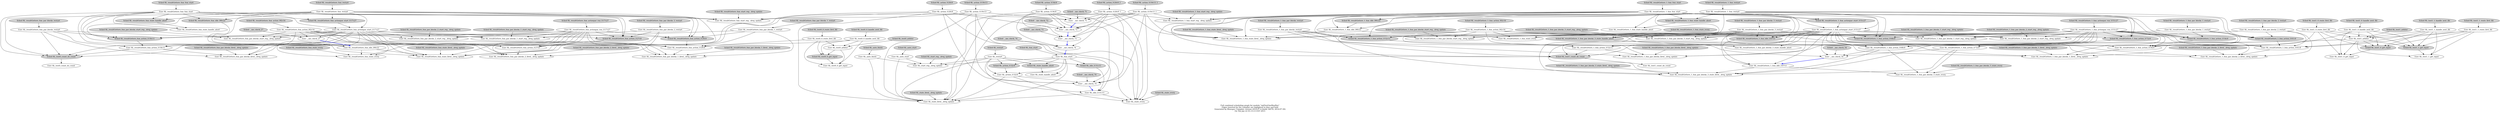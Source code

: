 strict digraph "combined (full)" {
"Sched RL_test0_count_do_count" [style=filled, shape=ellipse];
"Exec RL_test0_count_do_count" [shape=ellipse];
"Sched RL_test0_arbiter" [style=filled, shape=ellipse];
"Exec RL_test0_arbiter" [shape=ellipse];
"Sched RL_test0_0_get_input" [style=filled, shape=ellipse];
"Exec RL_test0_0_get_input" [shape=ellipse];
"Sched RL_test0_0_route_first_flit" [style=filled, shape=ellipse];
"Exec RL_test0_0_route_first_flit" [shape=ellipse];
"Sched RL_test0_0_handle_next_flit" [style=filled, shape=ellipse];
"Exec RL_test0_0_handle_next_flit" [shape=ellipse];
"Sched RL_test1_count_do_count" [style=filled, shape=ellipse];
"Exec RL_test1_count_do_count" [shape=ellipse];
"Sched RL_test1_arbiter" [style=filled, shape=ellipse];
"Exec RL_test1_arbiter" [shape=ellipse];
"Sched RL_test1_0_get_input" [style=filled, shape=ellipse];
"Exec RL_test1_0_get_input" [shape=ellipse];
"Sched RL_test1_0_route_first_flit" [style=filled, shape=ellipse];
"Exec RL_test1_0_route_first_flit" [shape=ellipse];
"Sched RL_test1_0_handle_next_flit" [style=filled, shape=ellipse];
"Exec RL_test1_0_handle_next_flit" [shape=ellipse];
"Sched RL_test1_1_get_input" [style=filled, shape=ellipse];
"Exec RL_test1_1_get_input" [shape=ellipse];
"Sched RL_test1_1_route_first_flit" [style=filled, shape=ellipse];
"Exec RL_test1_1_route_first_flit" [shape=ellipse];
"Sched RL_test1_1_handle_next_flit" [style=filled, shape=ellipse];
"Exec RL_test1_1_handle_next_flit" [shape=ellipse];
"Sched RL_resultGetters_fsm_start_reg__dreg_update" [style=filled, shape=ellipse];
"Exec RL_resultGetters_fsm_start_reg__dreg_update" [shape=ellipse];
"Sched RL_resultGetters_fsm_state_handle_abort" [style=filled, shape=ellipse];
"Exec RL_resultGetters_fsm_state_handle_abort" [shape=ellipse];
"Sched RL_resultGetters_fsm_state_fired__dreg_update" [style=filled, shape=ellipse];
"Exec RL_resultGetters_fsm_state_fired__dreg_update" [shape=ellipse];
"Sched RL_resultGetters_fsm_state_every" [style=filled, shape=ellipse];
"Exec RL_resultGetters_fsm_state_every" [shape=ellipse];
"Sched RL_resultGetters_fsm_par_blocks_start_reg__dreg_update" [style=filled, shape=ellipse];
"Exec RL_resultGetters_fsm_par_blocks_start_reg__dreg_update" [shape=ellipse];
"Sched RL_resultGetters_fsm_par_blocks_fired__dreg_update" [style=filled, shape=ellipse];
"Exec RL_resultGetters_fsm_par_blocks_fired__dreg_update" [shape=ellipse];
"Sched RL_resultGetters_fsm_par_blocks_restart" [style=filled, shape=ellipse];
"Exec RL_resultGetters_fsm_par_blocks_restart" [shape=ellipse];
"Sched RL_resultGetters_fsm_par_blocks_1_start_reg__dreg_update" [style=filled, shape=ellipse];
"Exec RL_resultGetters_fsm_par_blocks_1_start_reg__dreg_update" [shape=ellipse];
"Sched RL_resultGetters_fsm_par_blocks_1_fired__dreg_update" [style=filled, shape=ellipse];
"Exec RL_resultGetters_fsm_par_blocks_1_fired__dreg_update" [shape=ellipse];
"Sched RL_resultGetters_fsm_par_blocks_1_restart" [style=filled, shape=ellipse];
"Exec RL_resultGetters_fsm_par_blocks_1_restart" [shape=ellipse];
"Sched RL_resultGetters_fsm_par_blocks_2_start_reg__dreg_update" [style=filled, shape=ellipse];
"Exec RL_resultGetters_fsm_par_blocks_2_start_reg__dreg_update" [shape=ellipse];
"Sched RL_resultGetters_fsm_par_blocks_2_fired__dreg_update" [style=filled, shape=ellipse];
"Exec RL_resultGetters_fsm_par_blocks_2_fired__dreg_update" [shape=ellipse];
"Sched RL_resultGetters_fsm_par_blocks_2_restart" [style=filled, shape=ellipse];
"Exec RL_resultGetters_fsm_par_blocks_2_restart" [shape=ellipse];
"Sched RL_resultGetters_fsm_restart" [style=filled, shape=ellipse];
"Exec RL_resultGetters_fsm_restart" [shape=ellipse];
"Sched RL_resultGetters_fsm_actionpar_start_l117c27" [style=filled, shape=ellipse];
"Exec RL_resultGetters_fsm_actionpar_start_l117c27" [shape=ellipse];
"Sched RL_resultGetters_fsm_action_l92c16" [style=filled, shape=ellipse];
"Exec RL_resultGetters_fsm_action_l92c16" [shape=ellipse];
"Sched RL_resultGetters_fsm_action_l127c9" [style=filled, shape=ellipse];
"Exec RL_resultGetters_fsm_action_l127c9" [shape=ellipse];
"Sched RL_resultGetters_fsm_action_l120c9" [style=filled, shape=ellipse];
"Exec RL_resultGetters_fsm_action_l120c9" [shape=ellipse];
"Sched RL_resultGetters_fsm_action_l118c11" [style=filled, shape=ellipse];
"Exec RL_resultGetters_fsm_action_l118c11" [shape=ellipse];
"Sched RL_resultGetters_fsm_actionpar_run_l117c27" [style=filled, shape=ellipse];
"Exec RL_resultGetters_fsm_actionpar_run_l117c27" [shape=ellipse];
"Sched RL_resultGetters_fsm_idle_l90c22" [style=filled, shape=ellipse];
"Exec RL_resultGetters_fsm_idle_l90c22" [shape=ellipse];
"Sched RL_resultGetters_fsm_fsm_start" [style=filled, shape=ellipse];
"Exec RL_resultGetters_fsm_fsm_start" [shape=ellipse];
"Sched RL_resultGetters_1_fsm_start_reg__dreg_update" [style=filled, shape=ellipse];
"Exec RL_resultGetters_1_fsm_start_reg__dreg_update" [shape=ellipse];
"Sched RL_resultGetters_1_fsm_state_handle_abort" [style=filled, shape=ellipse];
"Exec RL_resultGetters_1_fsm_state_handle_abort" [shape=ellipse];
"Sched RL_resultGetters_1_fsm_state_fired__dreg_update" [style=filled, shape=ellipse];
"Exec RL_resultGetters_1_fsm_state_fired__dreg_update" [shape=ellipse];
"Sched RL_resultGetters_1_fsm_state_every" [style=filled, shape=ellipse];
"Exec RL_resultGetters_1_fsm_state_every" [shape=ellipse];
"Sched RL_resultGetters_1_fsm_par_blocks_start_reg__dreg_update" [style=filled, shape=ellipse];
"Exec RL_resultGetters_1_fsm_par_blocks_start_reg__dreg_update" [shape=ellipse];
"Sched RL_resultGetters_1_fsm_par_blocks_fired__dreg_update" [style=filled, shape=ellipse];
"Exec RL_resultGetters_1_fsm_par_blocks_fired__dreg_update" [shape=ellipse];
"Sched RL_resultGetters_1_fsm_par_blocks_restart" [style=filled, shape=ellipse];
"Exec RL_resultGetters_1_fsm_par_blocks_restart" [shape=ellipse];
"Sched RL_resultGetters_1_fsm_par_blocks_1_start_reg__dreg_update" [style=filled, shape=ellipse];
"Exec RL_resultGetters_1_fsm_par_blocks_1_start_reg__dreg_update" [shape=ellipse];
"Sched RL_resultGetters_1_fsm_par_blocks_1_fired__dreg_update" [style=filled, shape=ellipse];
"Exec RL_resultGetters_1_fsm_par_blocks_1_fired__dreg_update" [shape=ellipse];
"Sched RL_resultGetters_1_fsm_par_blocks_1_restart" [style=filled, shape=ellipse];
"Exec RL_resultGetters_1_fsm_par_blocks_1_restart" [shape=ellipse];
"Sched RL_resultGetters_1_fsm_par_blocks_2_start_reg__dreg_update" [style=filled, shape=ellipse];
"Exec RL_resultGetters_1_fsm_par_blocks_2_start_reg__dreg_update" [shape=ellipse];
"Sched RL_resultGetters_1_fsm_par_blocks_2_fired__dreg_update" [style=filled, shape=ellipse];
"Exec RL_resultGetters_1_fsm_par_blocks_2_fired__dreg_update" [shape=ellipse];
"Sched RL_resultGetters_1_fsm_par_blocks_2_restart" [style=filled, shape=ellipse];
"Exec RL_resultGetters_1_fsm_par_blocks_2_restart" [shape=ellipse];
"Sched RL_resultGetters_1_fsm_par_blocks_3_start_reg__dreg_update" [style=filled, shape=ellipse];
"Exec RL_resultGetters_1_fsm_par_blocks_3_start_reg__dreg_update" [shape=ellipse];
"Sched RL_resultGetters_1_fsm_par_blocks_3_state_handle_abort" [style=filled, shape=ellipse];
"Exec RL_resultGetters_1_fsm_par_blocks_3_state_handle_abort" [shape=ellipse];
"Sched RL_resultGetters_1_fsm_par_blocks_3_state_fired__dreg_update" [style=filled, shape=ellipse];
"Exec RL_resultGetters_1_fsm_par_blocks_3_state_fired__dreg_update" [shape=ellipse];
"Sched RL_resultGetters_1_fsm_par_blocks_3_state_every" [style=filled, shape=ellipse];
"Exec RL_resultGetters_1_fsm_par_blocks_3_state_every" [shape=ellipse];
"Sched RL_resultGetters_1_fsm_par_blocks_3_restart" [style=filled, shape=ellipse];
"Exec RL_resultGetters_1_fsm_par_blocks_3_restart" [shape=ellipse];
"Sched RL_resultGetters_1_fsm_restart" [style=filled, shape=ellipse];
"Exec RL_resultGetters_1_fsm_restart" [shape=ellipse];
"Sched RL_resultGetters_1_fsm_action_l168c9" [style=filled, shape=ellipse];
"Exec RL_resultGetters_1_fsm_action_l168c9" [shape=ellipse];
"Sched RL_resultGetters_1_fsm_action_l172c9" [style=filled, shape=ellipse];
"Exec RL_resultGetters_1_fsm_action_l172c9" [shape=ellipse];
"Sched RL_resultGetters_1_fsm_actionpar_start_l151c27" [style=filled, shape=ellipse];
"Exec RL_resultGetters_1_fsm_actionpar_start_l151c27" [shape=ellipse];
"Sched RL_resultGetters_1_fsm_action_l92c16" [style=filled, shape=ellipse];
"Exec RL_resultGetters_1_fsm_action_l92c16" [shape=ellipse];
"Sched RL_resultGetters_1_fsm_action_l161c9" [style=filled, shape=ellipse];
"Exec RL_resultGetters_1_fsm_action_l161c9" [shape=ellipse];
"Sched RL_resultGetters_1_fsm_action_l154c9" [style=filled, shape=ellipse];
"Exec RL_resultGetters_1_fsm_action_l154c9" [shape=ellipse];
"Sched RL_resultGetters_1_fsm_action_l152c11" [style=filled, shape=ellipse];
"Exec RL_resultGetters_1_fsm_action_l152c11" [shape=ellipse];
"Sched RL_resultGetters_1_fsm_actionpar_run_l151c27" [style=filled, shape=ellipse];
"Exec RL_resultGetters_1_fsm_actionpar_run_l151c27" [shape=ellipse];
"Sched RL_resultGetters_1_fsm_idle_l90c22" [style=filled, shape=ellipse];
"Exec RL_resultGetters_1_fsm_idle_l90c22" [shape=ellipse];
"Sched RL_resultGetters_1_fsm_idle_l167c5" [style=filled, shape=ellipse];
"Exec RL_resultGetters_1_fsm_idle_l167c5" [shape=ellipse];
"Sched RL_resultGetters_1_fsm_fsm_start" [style=filled, shape=ellipse];
"Exec RL_resultGetters_1_fsm_fsm_start" [shape=ellipse];
"Sched RL_start_reg__dreg_update" [style=filled, shape=ellipse];
"Exec RL_start_reg__dreg_update" [shape=ellipse];
"Sched RL_state_handle_abort" [style=filled, shape=ellipse];
"Exec RL_state_handle_abort" [shape=ellipse];
"Sched RL_state_fired__dreg_update" [style=filled, shape=ellipse];
"Exec RL_state_fired__dreg_update" [shape=ellipse];
"Sched RL_state_every" [style=filled, shape=ellipse];
"Exec RL_state_every" [shape=ellipse];
"Sched RL_restart" [style=filled, shape=ellipse];
"Exec RL_restart" [shape=ellipse];
"Sched RL_action_l132c9" [style=filled, shape=ellipse];
"Exec RL_action_l132c9" [shape=ellipse];
"Sched RL_action_l119c13" [style=filled, shape=ellipse];
"Exec RL_action_l119c13" [shape=ellipse];
"Sched RL_action_l120c9" [style=filled, shape=ellipse];
"Exec RL_action_l120c9" [shape=ellipse];
"Sched RL_action_l119c13_1" [style=filled, shape=ellipse];
"Exec RL_action_l119c13_1" [shape=ellipse];
"Sched RL_action_l120c9_1" [style=filled, shape=ellipse];
"Exec RL_action_l120c9_1" [shape=ellipse];
"Sched RL_action_l134c9" [style=filled, shape=ellipse];
"Exec RL_action_l134c9" [shape=ellipse];
"Sched RL_idle_l131c15" [style=filled, shape=ellipse];
"Exec RL_idle_l131c15" [shape=ellipse];
"Sched RL_fsm_start" [style=filled, shape=ellipse];
"Exec RL_fsm_start" [shape=ellipse];
"Sched RL_auto_start" [style=filled, shape=ellipse];
"Exec RL_auto_start" [shape=ellipse];
"Sched RL_auto_finish" [style=filled, shape=ellipse];
"Exec RL_auto_finish" [shape=ellipse];
"Sched __me_check_27" [style=filled, shape=ellipse];
"Exec __me_check_27" [shape=ellipse];
"Sched __me_check_54" [style=filled, shape=ellipse];
"Exec __me_check_54" [shape=ellipse];
"Sched __me_check_70" [style=filled, shape=ellipse];
"Exec __me_check_70" [shape=ellipse];
"Sched __me_check_71" [style=filled, shape=ellipse];
"Exec __me_check_71" [shape=ellipse];
"Sched __me_check_72" [style=filled, shape=ellipse];
"Exec __me_check_72" [shape=ellipse];
"Sched __me_check_73" [style=filled, shape=ellipse];
"Exec __me_check_73" [shape=ellipse];
"Sched __me_check_74" [style=filled, shape=ellipse];
"Exec __me_check_74" [shape=ellipse];
"Sched __me_check_27"->"Exec __me_check_27";
"Exec __me_check_27"->"Exec RL_resultGetters_fsm_idle_l90c22" [style=bold, color=blue];
"Sched __me_check_54"->"Exec __me_check_54";
"Exec __me_check_54"->"Exec RL_resultGetters_1_fsm_idle_l167c5" [style=bold, color=blue];
"Sched __me_check_70"->"Exec __me_check_70";
"Exec __me_check_70"->"Exec RL_idle_l131c15" [style=bold, color=blue];
"Sched __me_check_71"->"Exec __me_check_71";
"Exec __me_check_71"->"Exec __me_check_72" [style=bold, color=blue];
"Sched __me_check_72"->"Exec __me_check_72";
"Exec __me_check_72"->"Exec __me_check_73" [style=bold, color=blue];
"Sched __me_check_73"->"Exec __me_check_73";
"Exec __me_check_73"->"Exec __me_check_74" [style=bold, color=blue];
"Sched __me_check_74"->"Exec __me_check_74";
"Exec __me_check_74"->"Exec RL_fsm_start" [style=bold, color=blue];
"Sched RL_restart"->"Exec RL_restart";
"Exec RL_restart"->"Sched RL_action_l132c9";
"Exec RL_restart"->"Exec RL_action_l132c9";
"Exec RL_restart"->"Sched RL_idle_l131c15";
"Exec RL_restart"->"Exec RL_idle_l131c15";
"Exec RL_restart"->"Exec RL_start_reg__dreg_update";
"Exec RL_restart"->"Sched RL_state_handle_abort";
"Exec RL_restart"->"Exec RL_state_fired__dreg_update";
"Sched RL_action_l132c9"->"Exec RL_action_l132c9";
"Exec RL_action_l132c9"->"Exec __me_check_70";
"Exec RL_action_l132c9"->"Exec RL_state_every";
"Exec RL_action_l132c9"->"Exec RL_state_fired__dreg_update";
"Sched RL_action_l119c13"->"Exec RL_action_l119c13";
"Exec RL_action_l119c13"->"Exec __me_check_70";
"Exec RL_action_l119c13"->"Exec __me_check_71";
"Exec RL_action_l119c13"->"Exec RL_resultGetters_fsm_start_reg__dreg_update";
"Exec RL_action_l119c13"->"Exec RL_resultGetters_fsm_state_fired__dreg_update";
"Exec RL_action_l119c13"->"Exec RL_state_every";
"Exec RL_action_l119c13"->"Exec RL_state_fired__dreg_update";
"Sched RL_action_l120c9"->"Exec RL_action_l120c9";
"Exec RL_action_l120c9"->"Exec __me_check_70";
"Exec RL_action_l120c9"->"Exec __me_check_71";
"Exec RL_action_l120c9"->"Exec __me_check_72";
"Exec RL_action_l120c9"->"Exec RL_resultGetters_fsm_start_reg__dreg_update";
"Exec RL_action_l120c9"->"Exec RL_resultGetters_fsm_state_fired__dreg_update";
"Exec RL_action_l120c9"->"Exec RL_state_every";
"Exec RL_action_l120c9"->"Exec RL_state_fired__dreg_update";
"Sched RL_action_l119c13_1"->"Exec RL_action_l119c13_1";
"Exec RL_action_l119c13_1"->"Exec __me_check_70";
"Exec RL_action_l119c13_1"->"Exec __me_check_71";
"Exec RL_action_l119c13_1"->"Exec __me_check_72";
"Exec RL_action_l119c13_1"->"Exec __me_check_73";
"Exec RL_action_l119c13_1"->"Exec RL_resultGetters_1_fsm_start_reg__dreg_update";
"Exec RL_action_l119c13_1"->"Exec RL_resultGetters_1_fsm_state_fired__dreg_update";
"Exec RL_action_l119c13_1"->"Exec RL_state_every";
"Exec RL_action_l119c13_1"->"Exec RL_state_fired__dreg_update";
"Sched RL_action_l120c9_1"->"Exec RL_action_l120c9_1";
"Exec RL_action_l120c9_1"->"Exec __me_check_70";
"Exec RL_action_l120c9_1"->"Exec __me_check_71";
"Exec RL_action_l120c9_1"->"Exec __me_check_72";
"Exec RL_action_l120c9_1"->"Exec __me_check_73";
"Exec RL_action_l120c9_1"->"Exec __me_check_74";
"Exec RL_action_l120c9_1"->"Exec RL_resultGetters_1_fsm_start_reg__dreg_update";
"Exec RL_action_l120c9_1"->"Exec RL_resultGetters_1_fsm_state_fired__dreg_update";
"Exec RL_action_l120c9_1"->"Exec RL_state_every";
"Exec RL_action_l120c9_1"->"Exec RL_state_fired__dreg_update";
"Sched RL_action_l134c9"->"Exec RL_action_l134c9";
"Exec RL_action_l134c9"->"Exec __me_check_70";
"Exec RL_action_l134c9"->"Exec __me_check_71";
"Exec RL_action_l134c9"->"Exec __me_check_72";
"Exec RL_action_l134c9"->"Exec __me_check_73";
"Exec RL_action_l134c9"->"Exec __me_check_74";
"Exec RL_action_l134c9"->"Exec RL_state_every";
"Exec RL_action_l134c9"->"Exec RL_state_fired__dreg_update";
"Sched RL_idle_l131c15"->"Exec RL_idle_l131c15";
"Exec RL_idle_l131c15"->"Exec RL_state_every";
"Exec RL_idle_l131c15"->"Exec RL_state_fired__dreg_update";
"Sched RL_fsm_start"->"Exec RL_fsm_start";
"Exec RL_fsm_start"->"Sched RL_action_l132c9";
"Exec RL_fsm_start"->"Exec RL_action_l132c9";
"Exec RL_fsm_start"->"Sched RL_idle_l131c15";
"Exec RL_fsm_start"->"Exec RL_idle_l131c15";
"Exec RL_fsm_start"->"Exec RL_start_reg__dreg_update";
"Exec RL_fsm_start"->"Sched RL_state_handle_abort";
"Exec RL_fsm_start"->"Exec RL_state_handle_abort";
"Exec RL_fsm_start"->"Exec RL_state_fired__dreg_update";
"Sched RL_auto_start"->"Exec RL_auto_start";
"Exec RL_auto_start"->"Exec RL_start_reg__dreg_update";
"Exec RL_auto_start"->"Exec RL_state_fired__dreg_update";
"Sched RL_auto_finish"->"Exec RL_auto_finish";
"Exec RL_auto_finish"->"Exec RL_start_reg__dreg_update";
"Exec RL_auto_finish"->"Exec RL_state_fired__dreg_update";
"Sched RL_test0_arbiter"->"Exec RL_test0_arbiter";
"Exec RL_test0_arbiter"->"Sched RL_test0_0_get_input";
"Exec RL_test0_arbiter"->"Exec RL_test0_0_get_input";
"Sched RL_test0_count_do_count"->"Exec RL_test0_count_do_count";
"Sched RL_test0_0_get_input"->"Exec RL_test0_0_get_input";
"Sched RL_test0_0_route_first_flit"->"Exec RL_test0_0_route_first_flit";
"Exec RL_test0_0_route_first_flit"->"Exec RL_test0_arbiter";
"Exec RL_test0_0_route_first_flit"->"Sched RL_test0_0_get_input";
"Exec RL_test0_0_route_first_flit"->"Exec RL_test0_0_get_input";
"Exec RL_test0_0_route_first_flit"->"Exec RL_resultGetters_fsm_action_l120c9";
"Sched RL_test0_0_handle_next_flit"->"Exec RL_test0_0_handle_next_flit";
"Exec RL_test0_0_handle_next_flit"->"Exec RL_test0_arbiter";
"Exec RL_test0_0_handle_next_flit"->"Sched RL_test0_0_get_input";
"Exec RL_test0_0_handle_next_flit"->"Exec RL_test0_0_get_input";
"Exec RL_test0_0_handle_next_flit"->"Exec RL_resultGetters_fsm_action_l120c9";
"Sched RL_test1_arbiter"->"Exec RL_test1_arbiter";
"Exec RL_test1_arbiter"->"Sched RL_test1_0_get_input";
"Exec RL_test1_arbiter"->"Exec RL_test1_0_get_input";
"Exec RL_test1_arbiter"->"Sched RL_test1_1_get_input";
"Exec RL_test1_arbiter"->"Exec RL_test1_1_get_input";
"Exec RL_test1_arbiter"->"Exec RL_resultGetters_1_fsm_action_l168c9";
"Exec RL_test1_arbiter"->"Exec RL_resultGetters_1_fsm_action_l172c9";
"Sched RL_test1_count_do_count"->"Exec RL_test1_count_do_count";
"Sched RL_test1_0_get_input"->"Exec RL_test1_0_get_input";
"Sched RL_test1_0_route_first_flit"->"Exec RL_test1_0_route_first_flit";
"Exec RL_test1_0_route_first_flit"->"Exec RL_test1_arbiter";
"Exec RL_test1_0_route_first_flit"->"Sched RL_test1_0_get_input";
"Exec RL_test1_0_route_first_flit"->"Exec RL_test1_0_get_input";
"Exec RL_test1_0_route_first_flit"->"Sched RL_test1_1_get_input";
"Exec RL_test1_0_route_first_flit"->"Exec RL_resultGetters_1_fsm_action_l154c9";
"Sched RL_test1_0_handle_next_flit"->"Exec RL_test1_0_handle_next_flit";
"Exec RL_test1_0_handle_next_flit"->"Exec RL_test1_arbiter";
"Exec RL_test1_0_handle_next_flit"->"Sched RL_test1_0_get_input";
"Exec RL_test1_0_handle_next_flit"->"Exec RL_test1_0_get_input";
"Exec RL_test1_0_handle_next_flit"->"Sched RL_test1_1_get_input";
"Exec RL_test1_0_handle_next_flit"->"Exec RL_resultGetters_1_fsm_action_l154c9";
"Sched RL_test1_1_get_input"->"Exec RL_test1_1_get_input";
"Sched RL_test1_1_route_first_flit"->"Exec RL_test1_1_route_first_flit";
"Exec RL_test1_1_route_first_flit"->"Exec RL_test1_arbiter";
"Exec RL_test1_1_route_first_flit"->"Sched RL_test1_0_get_input";
"Exec RL_test1_1_route_first_flit"->"Sched RL_test1_1_get_input";
"Exec RL_test1_1_route_first_flit"->"Exec RL_test1_1_get_input";
"Exec RL_test1_1_route_first_flit"->"Exec RL_resultGetters_1_fsm_action_l161c9";
"Sched RL_test1_1_handle_next_flit"->"Exec RL_test1_1_handle_next_flit";
"Exec RL_test1_1_handle_next_flit"->"Exec RL_test1_arbiter";
"Exec RL_test1_1_handle_next_flit"->"Sched RL_test1_0_get_input";
"Exec RL_test1_1_handle_next_flit"->"Sched RL_test1_1_get_input";
"Exec RL_test1_1_handle_next_flit"->"Exec RL_test1_1_get_input";
"Exec RL_test1_1_handle_next_flit"->"Exec RL_resultGetters_1_fsm_action_l161c9";
"Sched RL_resultGetters_fsm_restart"->"Exec RL_resultGetters_fsm_restart";
"Exec RL_resultGetters_fsm_restart"->"Sched RL_test0_count_do_count";
"Exec RL_resultGetters_fsm_restart"->"Sched RL_resultGetters_fsm_actionpar_start_l117c27";
"Exec RL_resultGetters_fsm_restart"->"Exec RL_resultGetters_fsm_actionpar_start_l117c27";
"Exec RL_resultGetters_fsm_restart"->"Sched RL_resultGetters_fsm_action_l127c9";
"Exec RL_resultGetters_fsm_restart"->"Sched RL_resultGetters_fsm_action_l120c9";
"Exec RL_resultGetters_fsm_restart"->"Sched RL_resultGetters_fsm_action_l118c11";
"Exec RL_resultGetters_fsm_restart"->"Sched RL_resultGetters_fsm_idle_l90c22";
"Exec RL_resultGetters_fsm_restart"->"Exec RL_resultGetters_fsm_idle_l90c22";
"Exec RL_resultGetters_fsm_restart"->"Exec RL_resultGetters_fsm_start_reg__dreg_update";
"Exec RL_resultGetters_fsm_restart"->"Sched RL_resultGetters_fsm_state_handle_abort";
"Exec RL_resultGetters_fsm_restart"->"Exec RL_resultGetters_fsm_state_fired__dreg_update";
"Sched RL_resultGetters_fsm_actionpar_start_l117c27"->"Exec RL_resultGetters_fsm_actionpar_start_l117c27";
"Exec RL_resultGetters_fsm_actionpar_start_l117c27"->"Exec __me_check_27";
"Exec RL_resultGetters_fsm_actionpar_start_l117c27"->"Sched RL_test0_count_do_count";
"Exec RL_resultGetters_fsm_actionpar_start_l117c27"->"Sched RL_resultGetters_fsm_action_l127c9";
"Exec RL_resultGetters_fsm_actionpar_start_l117c27"->"Exec RL_resultGetters_fsm_action_l127c9";
"Exec RL_resultGetters_fsm_actionpar_start_l117c27"->"Sched RL_resultGetters_fsm_action_l120c9";
"Exec RL_resultGetters_fsm_actionpar_start_l117c27"->"Exec RL_resultGetters_fsm_action_l120c9";
"Exec RL_resultGetters_fsm_actionpar_start_l117c27"->"Sched RL_resultGetters_fsm_action_l118c11";
"Exec RL_resultGetters_fsm_actionpar_start_l117c27"->"Exec RL_resultGetters_fsm_action_l118c11";
"Exec RL_resultGetters_fsm_actionpar_start_l117c27"->"Exec RL_resultGetters_fsm_state_every";
"Exec RL_resultGetters_fsm_actionpar_start_l117c27"->"Exec RL_resultGetters_fsm_state_fired__dreg_update";
"Exec RL_resultGetters_fsm_actionpar_start_l117c27"->"Exec RL_resultGetters_fsm_par_blocks_start_reg__dreg_update";
"Exec RL_resultGetters_fsm_actionpar_start_l117c27"->"Exec RL_resultGetters_fsm_par_blocks_fired__dreg_update";
"Exec RL_resultGetters_fsm_actionpar_start_l117c27"->"Exec RL_resultGetters_fsm_par_blocks_1_start_reg__dreg_update";
"Exec RL_resultGetters_fsm_actionpar_start_l117c27"->"Exec RL_resultGetters_fsm_par_blocks_1_fired__dreg_update";
"Exec RL_resultGetters_fsm_actionpar_start_l117c27"->"Exec RL_resultGetters_fsm_par_blocks_2_start_reg__dreg_update";
"Exec RL_resultGetters_fsm_actionpar_start_l117c27"->"Exec RL_resultGetters_fsm_par_blocks_2_fired__dreg_update";
"Sched RL_resultGetters_fsm_action_l92c16"->"Exec RL_resultGetters_fsm_action_l92c16";
"Exec RL_resultGetters_fsm_action_l92c16"->"Exec __me_check_27";
"Exec RL_resultGetters_fsm_action_l92c16"->"Exec RL_resultGetters_fsm_state_every";
"Exec RL_resultGetters_fsm_action_l92c16"->"Exec RL_resultGetters_fsm_state_fired__dreg_update";
"Exec RL_resultGetters_fsm_action_l92c16"->"Exec RL_resultGetters_fsm_par_blocks_start_reg__dreg_update";
"Exec RL_resultGetters_fsm_action_l92c16"->"Exec RL_resultGetters_fsm_par_blocks_fired__dreg_update";
"Exec RL_resultGetters_fsm_action_l92c16"->"Exec RL_resultGetters_fsm_par_blocks_1_start_reg__dreg_update";
"Exec RL_resultGetters_fsm_action_l92c16"->"Exec RL_resultGetters_fsm_par_blocks_1_fired__dreg_update";
"Exec RL_resultGetters_fsm_action_l92c16"->"Exec RL_resultGetters_fsm_par_blocks_2_start_reg__dreg_update";
"Exec RL_resultGetters_fsm_action_l92c16"->"Exec RL_resultGetters_fsm_par_blocks_2_fired__dreg_update";
"Sched RL_resultGetters_fsm_action_l127c9"->"Exec RL_resultGetters_fsm_action_l127c9";
"Exec RL_resultGetters_fsm_action_l127c9"->"Exec RL_resultGetters_fsm_par_blocks_2_fired__dreg_update";
"Sched RL_resultGetters_fsm_action_l120c9"->"Exec RL_resultGetters_fsm_action_l120c9";
"Exec RL_resultGetters_fsm_action_l120c9"->"Exec RL_resultGetters_fsm_par_blocks_1_fired__dreg_update";
"Sched RL_resultGetters_fsm_action_l118c11"->"Exec RL_resultGetters_fsm_action_l118c11";
"Exec RL_resultGetters_fsm_action_l118c11"->"Sched RL_test0_count_do_count";
"Exec RL_resultGetters_fsm_action_l118c11"->"Exec RL_resultGetters_fsm_par_blocks_fired__dreg_update";
"Sched RL_resultGetters_fsm_actionpar_run_l117c27"->"Exec RL_resultGetters_fsm_actionpar_run_l117c27";
"Exec RL_resultGetters_fsm_actionpar_run_l117c27"->"Sched RL_test0_count_do_count";
"Exec RL_resultGetters_fsm_actionpar_run_l117c27"->"Sched RL_resultGetters_fsm_action_l127c9";
"Exec RL_resultGetters_fsm_actionpar_run_l117c27"->"Exec RL_resultGetters_fsm_action_l127c9";
"Exec RL_resultGetters_fsm_actionpar_run_l117c27"->"Sched RL_resultGetters_fsm_action_l120c9";
"Exec RL_resultGetters_fsm_actionpar_run_l117c27"->"Exec RL_resultGetters_fsm_action_l120c9";
"Exec RL_resultGetters_fsm_actionpar_run_l117c27"->"Sched RL_resultGetters_fsm_action_l118c11";
"Exec RL_resultGetters_fsm_actionpar_run_l117c27"->"Exec RL_resultGetters_fsm_action_l118c11";
"Exec RL_resultGetters_fsm_actionpar_run_l117c27"->"Exec RL_resultGetters_fsm_state_every";
"Exec RL_resultGetters_fsm_actionpar_run_l117c27"->"Exec RL_resultGetters_fsm_state_fired__dreg_update";
"Exec RL_resultGetters_fsm_actionpar_run_l117c27"->"Exec RL_resultGetters_fsm_par_blocks_start_reg__dreg_update";
"Exec RL_resultGetters_fsm_actionpar_run_l117c27"->"Exec RL_resultGetters_fsm_par_blocks_fired__dreg_update";
"Exec RL_resultGetters_fsm_actionpar_run_l117c27"->"Exec RL_resultGetters_fsm_par_blocks_1_start_reg__dreg_update";
"Exec RL_resultGetters_fsm_actionpar_run_l117c27"->"Exec RL_resultGetters_fsm_par_blocks_1_fired__dreg_update";
"Exec RL_resultGetters_fsm_actionpar_run_l117c27"->"Exec RL_resultGetters_fsm_par_blocks_2_start_reg__dreg_update";
"Exec RL_resultGetters_fsm_actionpar_run_l117c27"->"Exec RL_resultGetters_fsm_par_blocks_2_fired__dreg_update";
"Sched RL_resultGetters_fsm_idle_l90c22"->"Exec RL_resultGetters_fsm_idle_l90c22";
"Exec RL_resultGetters_fsm_idle_l90c22"->"Exec RL_resultGetters_fsm_state_every";
"Exec RL_resultGetters_fsm_idle_l90c22"->"Exec RL_resultGetters_fsm_state_fired__dreg_update";
"Sched RL_resultGetters_fsm_fsm_start"->"Exec RL_resultGetters_fsm_fsm_start";
"Exec RL_resultGetters_fsm_fsm_start"->"Sched RL_test0_count_do_count";
"Exec RL_resultGetters_fsm_fsm_start"->"Sched RL_resultGetters_fsm_actionpar_start_l117c27";
"Exec RL_resultGetters_fsm_fsm_start"->"Exec RL_resultGetters_fsm_actionpar_start_l117c27";
"Exec RL_resultGetters_fsm_fsm_start"->"Sched RL_resultGetters_fsm_action_l127c9";
"Exec RL_resultGetters_fsm_fsm_start"->"Sched RL_resultGetters_fsm_action_l120c9";
"Exec RL_resultGetters_fsm_fsm_start"->"Sched RL_resultGetters_fsm_action_l118c11";
"Exec RL_resultGetters_fsm_fsm_start"->"Sched RL_resultGetters_fsm_idle_l90c22";
"Exec RL_resultGetters_fsm_fsm_start"->"Exec RL_resultGetters_fsm_idle_l90c22";
"Exec RL_resultGetters_fsm_fsm_start"->"Exec RL_resultGetters_fsm_start_reg__dreg_update";
"Exec RL_resultGetters_fsm_fsm_start"->"Sched RL_resultGetters_fsm_state_handle_abort";
"Exec RL_resultGetters_fsm_fsm_start"->"Exec RL_resultGetters_fsm_state_handle_abort";
"Exec RL_resultGetters_fsm_fsm_start"->"Exec RL_resultGetters_fsm_state_fired__dreg_update";
"Sched RL_resultGetters_fsm_start_reg__dreg_update"->"Exec RL_resultGetters_fsm_start_reg__dreg_update";
"Sched RL_resultGetters_fsm_state_handle_abort"->"Exec RL_resultGetters_fsm_state_handle_abort";
"Sched RL_resultGetters_fsm_state_every"->"Exec RL_resultGetters_fsm_state_every";
"Sched RL_resultGetters_fsm_state_fired__dreg_update"->"Exec RL_resultGetters_fsm_state_fired__dreg_update";
"Sched RL_resultGetters_fsm_par_blocks_restart"->"Exec RL_resultGetters_fsm_par_blocks_restart";
"Exec RL_resultGetters_fsm_par_blocks_restart"->"Sched RL_test0_count_do_count";
"Exec RL_resultGetters_fsm_par_blocks_restart"->"Sched RL_resultGetters_fsm_action_l118c11";
"Exec RL_resultGetters_fsm_par_blocks_restart"->"Exec RL_resultGetters_fsm_action_l118c11";
"Exec RL_resultGetters_fsm_par_blocks_restart"->"Exec RL_resultGetters_fsm_par_blocks_start_reg__dreg_update";
"Exec RL_resultGetters_fsm_par_blocks_restart"->"Exec RL_resultGetters_fsm_par_blocks_fired__dreg_update";
"Sched RL_resultGetters_fsm_par_blocks_start_reg__dreg_update"->"Exec RL_resultGetters_fsm_par_blocks_start_reg__dreg_update";
"Sched RL_resultGetters_fsm_par_blocks_fired__dreg_update"->"Exec RL_resultGetters_fsm_par_blocks_fired__dreg_update";
"Sched RL_resultGetters_fsm_par_blocks_1_restart"->"Exec RL_resultGetters_fsm_par_blocks_1_restart";
"Exec RL_resultGetters_fsm_par_blocks_1_restart"->"Sched RL_resultGetters_fsm_action_l120c9";
"Exec RL_resultGetters_fsm_par_blocks_1_restart"->"Exec RL_resultGetters_fsm_action_l120c9";
"Exec RL_resultGetters_fsm_par_blocks_1_restart"->"Exec RL_resultGetters_fsm_par_blocks_1_start_reg__dreg_update";
"Exec RL_resultGetters_fsm_par_blocks_1_restart"->"Exec RL_resultGetters_fsm_par_blocks_1_fired__dreg_update";
"Sched RL_resultGetters_fsm_par_blocks_1_start_reg__dreg_update"->"Exec RL_resultGetters_fsm_par_blocks_1_start_reg__dreg_update";
"Sched RL_resultGetters_fsm_par_blocks_1_fired__dreg_update"->"Exec RL_resultGetters_fsm_par_blocks_1_fired__dreg_update";
"Sched RL_resultGetters_fsm_par_blocks_2_restart"->"Exec RL_resultGetters_fsm_par_blocks_2_restart";
"Exec RL_resultGetters_fsm_par_blocks_2_restart"->"Sched RL_resultGetters_fsm_action_l127c9";
"Exec RL_resultGetters_fsm_par_blocks_2_restart"->"Exec RL_resultGetters_fsm_action_l127c9";
"Exec RL_resultGetters_fsm_par_blocks_2_restart"->"Exec RL_resultGetters_fsm_par_blocks_2_start_reg__dreg_update";
"Exec RL_resultGetters_fsm_par_blocks_2_restart"->"Exec RL_resultGetters_fsm_par_blocks_2_fired__dreg_update";
"Sched RL_resultGetters_fsm_par_blocks_2_start_reg__dreg_update"->"Exec RL_resultGetters_fsm_par_blocks_2_start_reg__dreg_update";
"Sched RL_resultGetters_fsm_par_blocks_2_fired__dreg_update"->"Exec RL_resultGetters_fsm_par_blocks_2_fired__dreg_update";
"Sched RL_resultGetters_1_fsm_restart"->"Exec RL_resultGetters_1_fsm_restart";
"Exec RL_resultGetters_1_fsm_restart"->"Sched RL_test1_count_do_count";
"Exec RL_resultGetters_1_fsm_restart"->"Sched RL_resultGetters_1_fsm_action_l168c9";
"Exec RL_resultGetters_1_fsm_restart"->"Sched RL_resultGetters_1_fsm_action_l172c9";
"Exec RL_resultGetters_1_fsm_restart"->"Sched RL_resultGetters_1_fsm_actionpar_start_l151c27";
"Exec RL_resultGetters_1_fsm_restart"->"Exec RL_resultGetters_1_fsm_actionpar_start_l151c27";
"Exec RL_resultGetters_1_fsm_restart"->"Sched RL_resultGetters_1_fsm_action_l161c9";
"Exec RL_resultGetters_1_fsm_restart"->"Sched RL_resultGetters_1_fsm_action_l154c9";
"Exec RL_resultGetters_1_fsm_restart"->"Sched RL_resultGetters_1_fsm_action_l152c11";
"Exec RL_resultGetters_1_fsm_restart"->"Sched RL_resultGetters_1_fsm_idle_l90c22";
"Exec RL_resultGetters_1_fsm_restart"->"Exec RL_resultGetters_1_fsm_idle_l90c22";
"Exec RL_resultGetters_1_fsm_restart"->"Sched RL_resultGetters_1_fsm_idle_l167c5";
"Exec RL_resultGetters_1_fsm_restart"->"Exec RL_resultGetters_1_fsm_start_reg__dreg_update";
"Exec RL_resultGetters_1_fsm_restart"->"Sched RL_resultGetters_1_fsm_state_handle_abort";
"Exec RL_resultGetters_1_fsm_restart"->"Exec RL_resultGetters_1_fsm_state_fired__dreg_update";
"Exec RL_resultGetters_1_fsm_restart"->"Sched RL_resultGetters_1_fsm_par_blocks_3_state_handle_abort";
"Sched RL_resultGetters_1_fsm_action_l168c9"->"Exec RL_resultGetters_1_fsm_action_l168c9";
"Exec RL_resultGetters_1_fsm_action_l168c9"->"Exec __me_check_54";
"Exec RL_resultGetters_1_fsm_action_l168c9"->"Exec RL_resultGetters_1_fsm_par_blocks_3_state_every";
"Exec RL_resultGetters_1_fsm_action_l168c9"->"Exec RL_resultGetters_1_fsm_par_blocks_3_state_fired__dreg_update";
"Sched RL_resultGetters_1_fsm_action_l172c9"->"Exec RL_resultGetters_1_fsm_action_l172c9";
"Exec RL_resultGetters_1_fsm_action_l172c9"->"Exec __me_check_54";
"Exec RL_resultGetters_1_fsm_action_l172c9"->"Exec RL_resultGetters_1_fsm_par_blocks_3_state_every";
"Exec RL_resultGetters_1_fsm_action_l172c9"->"Exec RL_resultGetters_1_fsm_par_blocks_3_state_fired__dreg_update";
"Sched RL_resultGetters_1_fsm_actionpar_start_l151c27"->"Exec RL_resultGetters_1_fsm_actionpar_start_l151c27";
"Exec RL_resultGetters_1_fsm_actionpar_start_l151c27"->"Exec __me_check_54";
"Exec RL_resultGetters_1_fsm_actionpar_start_l151c27"->"Sched RL_test1_count_do_count";
"Exec RL_resultGetters_1_fsm_actionpar_start_l151c27"->"Sched RL_resultGetters_1_fsm_action_l168c9";
"Exec RL_resultGetters_1_fsm_actionpar_start_l151c27"->"Exec RL_resultGetters_1_fsm_action_l168c9";
"Exec RL_resultGetters_1_fsm_actionpar_start_l151c27"->"Sched RL_resultGetters_1_fsm_action_l172c9";
"Exec RL_resultGetters_1_fsm_actionpar_start_l151c27"->"Sched RL_resultGetters_1_fsm_action_l161c9";
"Exec RL_resultGetters_1_fsm_actionpar_start_l151c27"->"Exec RL_resultGetters_1_fsm_action_l161c9";
"Exec RL_resultGetters_1_fsm_actionpar_start_l151c27"->"Sched RL_resultGetters_1_fsm_action_l154c9";
"Exec RL_resultGetters_1_fsm_actionpar_start_l151c27"->"Exec RL_resultGetters_1_fsm_action_l154c9";
"Exec RL_resultGetters_1_fsm_actionpar_start_l151c27"->"Sched RL_resultGetters_1_fsm_action_l152c11";
"Exec RL_resultGetters_1_fsm_actionpar_start_l151c27"->"Exec RL_resultGetters_1_fsm_action_l152c11";
"Exec RL_resultGetters_1_fsm_actionpar_start_l151c27"->"Sched RL_resultGetters_1_fsm_idle_l167c5";
"Exec RL_resultGetters_1_fsm_actionpar_start_l151c27"->"Exec RL_resultGetters_1_fsm_idle_l167c5";
"Exec RL_resultGetters_1_fsm_actionpar_start_l151c27"->"Exec RL_resultGetters_1_fsm_state_every";
"Exec RL_resultGetters_1_fsm_actionpar_start_l151c27"->"Exec RL_resultGetters_1_fsm_state_fired__dreg_update";
"Exec RL_resultGetters_1_fsm_actionpar_start_l151c27"->"Exec RL_resultGetters_1_fsm_par_blocks_start_reg__dreg_update";
"Exec RL_resultGetters_1_fsm_actionpar_start_l151c27"->"Exec RL_resultGetters_1_fsm_par_blocks_fired__dreg_update";
"Exec RL_resultGetters_1_fsm_actionpar_start_l151c27"->"Exec RL_resultGetters_1_fsm_par_blocks_1_start_reg__dreg_update";
"Exec RL_resultGetters_1_fsm_actionpar_start_l151c27"->"Exec RL_resultGetters_1_fsm_par_blocks_1_fired__dreg_update";
"Exec RL_resultGetters_1_fsm_actionpar_start_l151c27"->"Exec RL_resultGetters_1_fsm_par_blocks_2_start_reg__dreg_update";
"Exec RL_resultGetters_1_fsm_actionpar_start_l151c27"->"Exec RL_resultGetters_1_fsm_par_blocks_2_fired__dreg_update";
"Exec RL_resultGetters_1_fsm_actionpar_start_l151c27"->"Exec RL_resultGetters_1_fsm_par_blocks_3_start_reg__dreg_update";
"Exec RL_resultGetters_1_fsm_actionpar_start_l151c27"->"Sched RL_resultGetters_1_fsm_par_blocks_3_state_handle_abort";
"Exec RL_resultGetters_1_fsm_actionpar_start_l151c27"->"Exec RL_resultGetters_1_fsm_par_blocks_3_state_handle_abort";
"Exec RL_resultGetters_1_fsm_actionpar_start_l151c27"->"Exec RL_resultGetters_1_fsm_par_blocks_3_state_fired__dreg_update";
"Sched RL_resultGetters_1_fsm_action_l92c16"->"Exec RL_resultGetters_1_fsm_action_l92c16";
"Exec RL_resultGetters_1_fsm_action_l92c16"->"Exec __me_check_54";
"Exec RL_resultGetters_1_fsm_action_l92c16"->"Exec RL_resultGetters_1_fsm_state_every";
"Exec RL_resultGetters_1_fsm_action_l92c16"->"Exec RL_resultGetters_1_fsm_state_fired__dreg_update";
"Exec RL_resultGetters_1_fsm_action_l92c16"->"Exec RL_resultGetters_1_fsm_par_blocks_start_reg__dreg_update";
"Exec RL_resultGetters_1_fsm_action_l92c16"->"Exec RL_resultGetters_1_fsm_par_blocks_fired__dreg_update";
"Exec RL_resultGetters_1_fsm_action_l92c16"->"Exec RL_resultGetters_1_fsm_par_blocks_1_start_reg__dreg_update";
"Exec RL_resultGetters_1_fsm_action_l92c16"->"Exec RL_resultGetters_1_fsm_par_blocks_1_fired__dreg_update";
"Exec RL_resultGetters_1_fsm_action_l92c16"->"Exec RL_resultGetters_1_fsm_par_blocks_2_start_reg__dreg_update";
"Exec RL_resultGetters_1_fsm_action_l92c16"->"Exec RL_resultGetters_1_fsm_par_blocks_2_fired__dreg_update";
"Exec RL_resultGetters_1_fsm_action_l92c16"->"Exec RL_resultGetters_1_fsm_par_blocks_3_start_reg__dreg_update";
"Exec RL_resultGetters_1_fsm_action_l92c16"->"Exec RL_resultGetters_1_fsm_par_blocks_3_state_fired__dreg_update";
"Sched RL_resultGetters_1_fsm_action_l161c9"->"Exec RL_resultGetters_1_fsm_action_l161c9";
"Exec RL_resultGetters_1_fsm_action_l161c9"->"Exec RL_resultGetters_1_fsm_par_blocks_2_fired__dreg_update";
"Sched RL_resultGetters_1_fsm_action_l154c9"->"Exec RL_resultGetters_1_fsm_action_l154c9";
"Exec RL_resultGetters_1_fsm_action_l154c9"->"Exec RL_resultGetters_1_fsm_par_blocks_1_fired__dreg_update";
"Sched RL_resultGetters_1_fsm_action_l152c11"->"Exec RL_resultGetters_1_fsm_action_l152c11";
"Exec RL_resultGetters_1_fsm_action_l152c11"->"Sched RL_test1_count_do_count";
"Exec RL_resultGetters_1_fsm_action_l152c11"->"Exec RL_resultGetters_1_fsm_par_blocks_fired__dreg_update";
"Sched RL_resultGetters_1_fsm_actionpar_run_l151c27"->"Exec RL_resultGetters_1_fsm_actionpar_run_l151c27";
"Exec RL_resultGetters_1_fsm_actionpar_run_l151c27"->"Sched RL_test1_count_do_count";
"Exec RL_resultGetters_1_fsm_actionpar_run_l151c27"->"Sched RL_resultGetters_1_fsm_action_l168c9";
"Exec RL_resultGetters_1_fsm_actionpar_run_l151c27"->"Exec RL_resultGetters_1_fsm_action_l168c9";
"Exec RL_resultGetters_1_fsm_actionpar_run_l151c27"->"Sched RL_resultGetters_1_fsm_action_l172c9";
"Exec RL_resultGetters_1_fsm_actionpar_run_l151c27"->"Exec RL_resultGetters_1_fsm_action_l172c9";
"Exec RL_resultGetters_1_fsm_actionpar_run_l151c27"->"Sched RL_resultGetters_1_fsm_action_l161c9";
"Exec RL_resultGetters_1_fsm_actionpar_run_l151c27"->"Exec RL_resultGetters_1_fsm_action_l161c9";
"Exec RL_resultGetters_1_fsm_actionpar_run_l151c27"->"Sched RL_resultGetters_1_fsm_action_l154c9";
"Exec RL_resultGetters_1_fsm_actionpar_run_l151c27"->"Exec RL_resultGetters_1_fsm_action_l154c9";
"Exec RL_resultGetters_1_fsm_actionpar_run_l151c27"->"Sched RL_resultGetters_1_fsm_action_l152c11";
"Exec RL_resultGetters_1_fsm_actionpar_run_l151c27"->"Exec RL_resultGetters_1_fsm_action_l152c11";
"Exec RL_resultGetters_1_fsm_actionpar_run_l151c27"->"Exec RL_resultGetters_1_fsm_state_every";
"Exec RL_resultGetters_1_fsm_actionpar_run_l151c27"->"Exec RL_resultGetters_1_fsm_state_fired__dreg_update";
"Exec RL_resultGetters_1_fsm_actionpar_run_l151c27"->"Exec RL_resultGetters_1_fsm_par_blocks_start_reg__dreg_update";
"Exec RL_resultGetters_1_fsm_actionpar_run_l151c27"->"Exec RL_resultGetters_1_fsm_par_blocks_fired__dreg_update";
"Exec RL_resultGetters_1_fsm_actionpar_run_l151c27"->"Exec RL_resultGetters_1_fsm_par_blocks_1_start_reg__dreg_update";
"Exec RL_resultGetters_1_fsm_actionpar_run_l151c27"->"Exec RL_resultGetters_1_fsm_par_blocks_1_fired__dreg_update";
"Exec RL_resultGetters_1_fsm_actionpar_run_l151c27"->"Exec RL_resultGetters_1_fsm_par_blocks_2_start_reg__dreg_update";
"Exec RL_resultGetters_1_fsm_actionpar_run_l151c27"->"Exec RL_resultGetters_1_fsm_par_blocks_2_fired__dreg_update";
"Exec RL_resultGetters_1_fsm_actionpar_run_l151c27"->"Exec RL_resultGetters_1_fsm_par_blocks_3_start_reg__dreg_update";
"Exec RL_resultGetters_1_fsm_actionpar_run_l151c27"->"Exec RL_resultGetters_1_fsm_par_blocks_3_state_fired__dreg_update";
"Sched RL_resultGetters_1_fsm_idle_l90c22"->"Exec RL_resultGetters_1_fsm_idle_l90c22";
"Exec RL_resultGetters_1_fsm_idle_l90c22"->"Exec RL_resultGetters_1_fsm_state_every";
"Exec RL_resultGetters_1_fsm_idle_l90c22"->"Exec RL_resultGetters_1_fsm_state_fired__dreg_update";
"Sched RL_resultGetters_1_fsm_idle_l167c5"->"Exec RL_resultGetters_1_fsm_idle_l167c5";
"Exec RL_resultGetters_1_fsm_idle_l167c5"->"Exec RL_resultGetters_1_fsm_par_blocks_3_state_every";
"Exec RL_resultGetters_1_fsm_idle_l167c5"->"Exec RL_resultGetters_1_fsm_par_blocks_3_state_fired__dreg_update";
"Sched RL_resultGetters_1_fsm_fsm_start"->"Exec RL_resultGetters_1_fsm_fsm_start";
"Exec RL_resultGetters_1_fsm_fsm_start"->"Sched RL_test1_count_do_count";
"Exec RL_resultGetters_1_fsm_fsm_start"->"Sched RL_resultGetters_1_fsm_action_l168c9";
"Exec RL_resultGetters_1_fsm_fsm_start"->"Sched RL_resultGetters_1_fsm_action_l172c9";
"Exec RL_resultGetters_1_fsm_fsm_start"->"Sched RL_resultGetters_1_fsm_actionpar_start_l151c27";
"Exec RL_resultGetters_1_fsm_fsm_start"->"Exec RL_resultGetters_1_fsm_actionpar_start_l151c27";
"Exec RL_resultGetters_1_fsm_fsm_start"->"Sched RL_resultGetters_1_fsm_action_l161c9";
"Exec RL_resultGetters_1_fsm_fsm_start"->"Sched RL_resultGetters_1_fsm_action_l154c9";
"Exec RL_resultGetters_1_fsm_fsm_start"->"Sched RL_resultGetters_1_fsm_action_l152c11";
"Exec RL_resultGetters_1_fsm_fsm_start"->"Sched RL_resultGetters_1_fsm_idle_l90c22";
"Exec RL_resultGetters_1_fsm_fsm_start"->"Exec RL_resultGetters_1_fsm_idle_l90c22";
"Exec RL_resultGetters_1_fsm_fsm_start"->"Sched RL_resultGetters_1_fsm_idle_l167c5";
"Exec RL_resultGetters_1_fsm_fsm_start"->"Exec RL_resultGetters_1_fsm_start_reg__dreg_update";
"Exec RL_resultGetters_1_fsm_fsm_start"->"Sched RL_resultGetters_1_fsm_state_handle_abort";
"Exec RL_resultGetters_1_fsm_fsm_start"->"Exec RL_resultGetters_1_fsm_state_handle_abort";
"Exec RL_resultGetters_1_fsm_fsm_start"->"Exec RL_resultGetters_1_fsm_state_fired__dreg_update";
"Exec RL_resultGetters_1_fsm_fsm_start"->"Sched RL_resultGetters_1_fsm_par_blocks_3_state_handle_abort";
"Sched RL_resultGetters_1_fsm_start_reg__dreg_update"->"Exec RL_resultGetters_1_fsm_start_reg__dreg_update";
"Sched RL_resultGetters_1_fsm_state_handle_abort"->"Exec RL_resultGetters_1_fsm_state_handle_abort";
"Sched RL_resultGetters_1_fsm_state_every"->"Exec RL_resultGetters_1_fsm_state_every";
"Sched RL_resultGetters_1_fsm_state_fired__dreg_update"->"Exec RL_resultGetters_1_fsm_state_fired__dreg_update";
"Sched RL_resultGetters_1_fsm_par_blocks_restart"->"Exec RL_resultGetters_1_fsm_par_blocks_restart";
"Exec RL_resultGetters_1_fsm_par_blocks_restart"->"Sched RL_test1_count_do_count";
"Exec RL_resultGetters_1_fsm_par_blocks_restart"->"Sched RL_resultGetters_1_fsm_action_l152c11";
"Exec RL_resultGetters_1_fsm_par_blocks_restart"->"Exec RL_resultGetters_1_fsm_action_l152c11";
"Exec RL_resultGetters_1_fsm_par_blocks_restart"->"Exec RL_resultGetters_1_fsm_par_blocks_start_reg__dreg_update";
"Exec RL_resultGetters_1_fsm_par_blocks_restart"->"Exec RL_resultGetters_1_fsm_par_blocks_fired__dreg_update";
"Sched RL_resultGetters_1_fsm_par_blocks_start_reg__dreg_update"->"Exec RL_resultGetters_1_fsm_par_blocks_start_reg__dreg_update";
"Sched RL_resultGetters_1_fsm_par_blocks_fired__dreg_update"->"Exec RL_resultGetters_1_fsm_par_blocks_fired__dreg_update";
"Sched RL_resultGetters_1_fsm_par_blocks_1_restart"->"Exec RL_resultGetters_1_fsm_par_blocks_1_restart";
"Exec RL_resultGetters_1_fsm_par_blocks_1_restart"->"Sched RL_resultGetters_1_fsm_action_l154c9";
"Exec RL_resultGetters_1_fsm_par_blocks_1_restart"->"Exec RL_resultGetters_1_fsm_action_l154c9";
"Exec RL_resultGetters_1_fsm_par_blocks_1_restart"->"Exec RL_resultGetters_1_fsm_par_blocks_1_start_reg__dreg_update";
"Exec RL_resultGetters_1_fsm_par_blocks_1_restart"->"Exec RL_resultGetters_1_fsm_par_blocks_1_fired__dreg_update";
"Sched RL_resultGetters_1_fsm_par_blocks_1_start_reg__dreg_update"->"Exec RL_resultGetters_1_fsm_par_blocks_1_start_reg__dreg_update";
"Sched RL_resultGetters_1_fsm_par_blocks_1_fired__dreg_update"->"Exec RL_resultGetters_1_fsm_par_blocks_1_fired__dreg_update";
"Sched RL_resultGetters_1_fsm_par_blocks_2_restart"->"Exec RL_resultGetters_1_fsm_par_blocks_2_restart";
"Exec RL_resultGetters_1_fsm_par_blocks_2_restart"->"Sched RL_resultGetters_1_fsm_action_l161c9";
"Exec RL_resultGetters_1_fsm_par_blocks_2_restart"->"Exec RL_resultGetters_1_fsm_action_l161c9";
"Exec RL_resultGetters_1_fsm_par_blocks_2_restart"->"Exec RL_resultGetters_1_fsm_par_blocks_2_start_reg__dreg_update";
"Exec RL_resultGetters_1_fsm_par_blocks_2_restart"->"Exec RL_resultGetters_1_fsm_par_blocks_2_fired__dreg_update";
"Sched RL_resultGetters_1_fsm_par_blocks_2_start_reg__dreg_update"->"Exec RL_resultGetters_1_fsm_par_blocks_2_start_reg__dreg_update";
"Sched RL_resultGetters_1_fsm_par_blocks_2_fired__dreg_update"->"Exec RL_resultGetters_1_fsm_par_blocks_2_fired__dreg_update";
"Sched RL_resultGetters_1_fsm_par_blocks_3_restart"->"Exec RL_resultGetters_1_fsm_par_blocks_3_restart";
"Exec RL_resultGetters_1_fsm_par_blocks_3_restart"->"Sched RL_resultGetters_1_fsm_action_l168c9";
"Exec RL_resultGetters_1_fsm_par_blocks_3_restart"->"Exec RL_resultGetters_1_fsm_action_l168c9";
"Exec RL_resultGetters_1_fsm_par_blocks_3_restart"->"Sched RL_resultGetters_1_fsm_idle_l167c5";
"Exec RL_resultGetters_1_fsm_par_blocks_3_restart"->"Exec RL_resultGetters_1_fsm_idle_l167c5";
"Exec RL_resultGetters_1_fsm_par_blocks_3_restart"->"Exec RL_resultGetters_1_fsm_par_blocks_3_start_reg__dreg_update";
"Exec RL_resultGetters_1_fsm_par_blocks_3_restart"->"Sched RL_resultGetters_1_fsm_par_blocks_3_state_handle_abort";
"Exec RL_resultGetters_1_fsm_par_blocks_3_restart"->"Exec RL_resultGetters_1_fsm_par_blocks_3_state_fired__dreg_update";
"Sched RL_resultGetters_1_fsm_par_blocks_3_start_reg__dreg_update"->"Exec RL_resultGetters_1_fsm_par_blocks_3_start_reg__dreg_update";
"Sched RL_resultGetters_1_fsm_par_blocks_3_state_handle_abort"->"Exec RL_resultGetters_1_fsm_par_blocks_3_state_handle_abort";
"Sched RL_resultGetters_1_fsm_par_blocks_3_state_every"->"Exec RL_resultGetters_1_fsm_par_blocks_3_state_every";
"Sched RL_resultGetters_1_fsm_par_blocks_3_state_fired__dreg_update"->"Exec RL_resultGetters_1_fsm_par_blocks_3_state_fired__dreg_update";
"Sched RL_start_reg__dreg_update"->"Exec RL_start_reg__dreg_update";
"Sched RL_state_handle_abort"->"Exec RL_state_handle_abort";
"Sched RL_state_every"->"Exec RL_state_every";
"Sched RL_state_fired__dreg_update"->"Exec RL_state_fired__dreg_update";
label="Full combined scheduling graph for module \"mkTestOneWayBus\"\nEdges inserted by the compiler are higlighted in blue and bold\nGenerated by Bluespec Compiler, version 2014.07.A (build 34078, 2014-07-30)\nOn Thu Jan 22 01:13:13 EST 2015"
}
